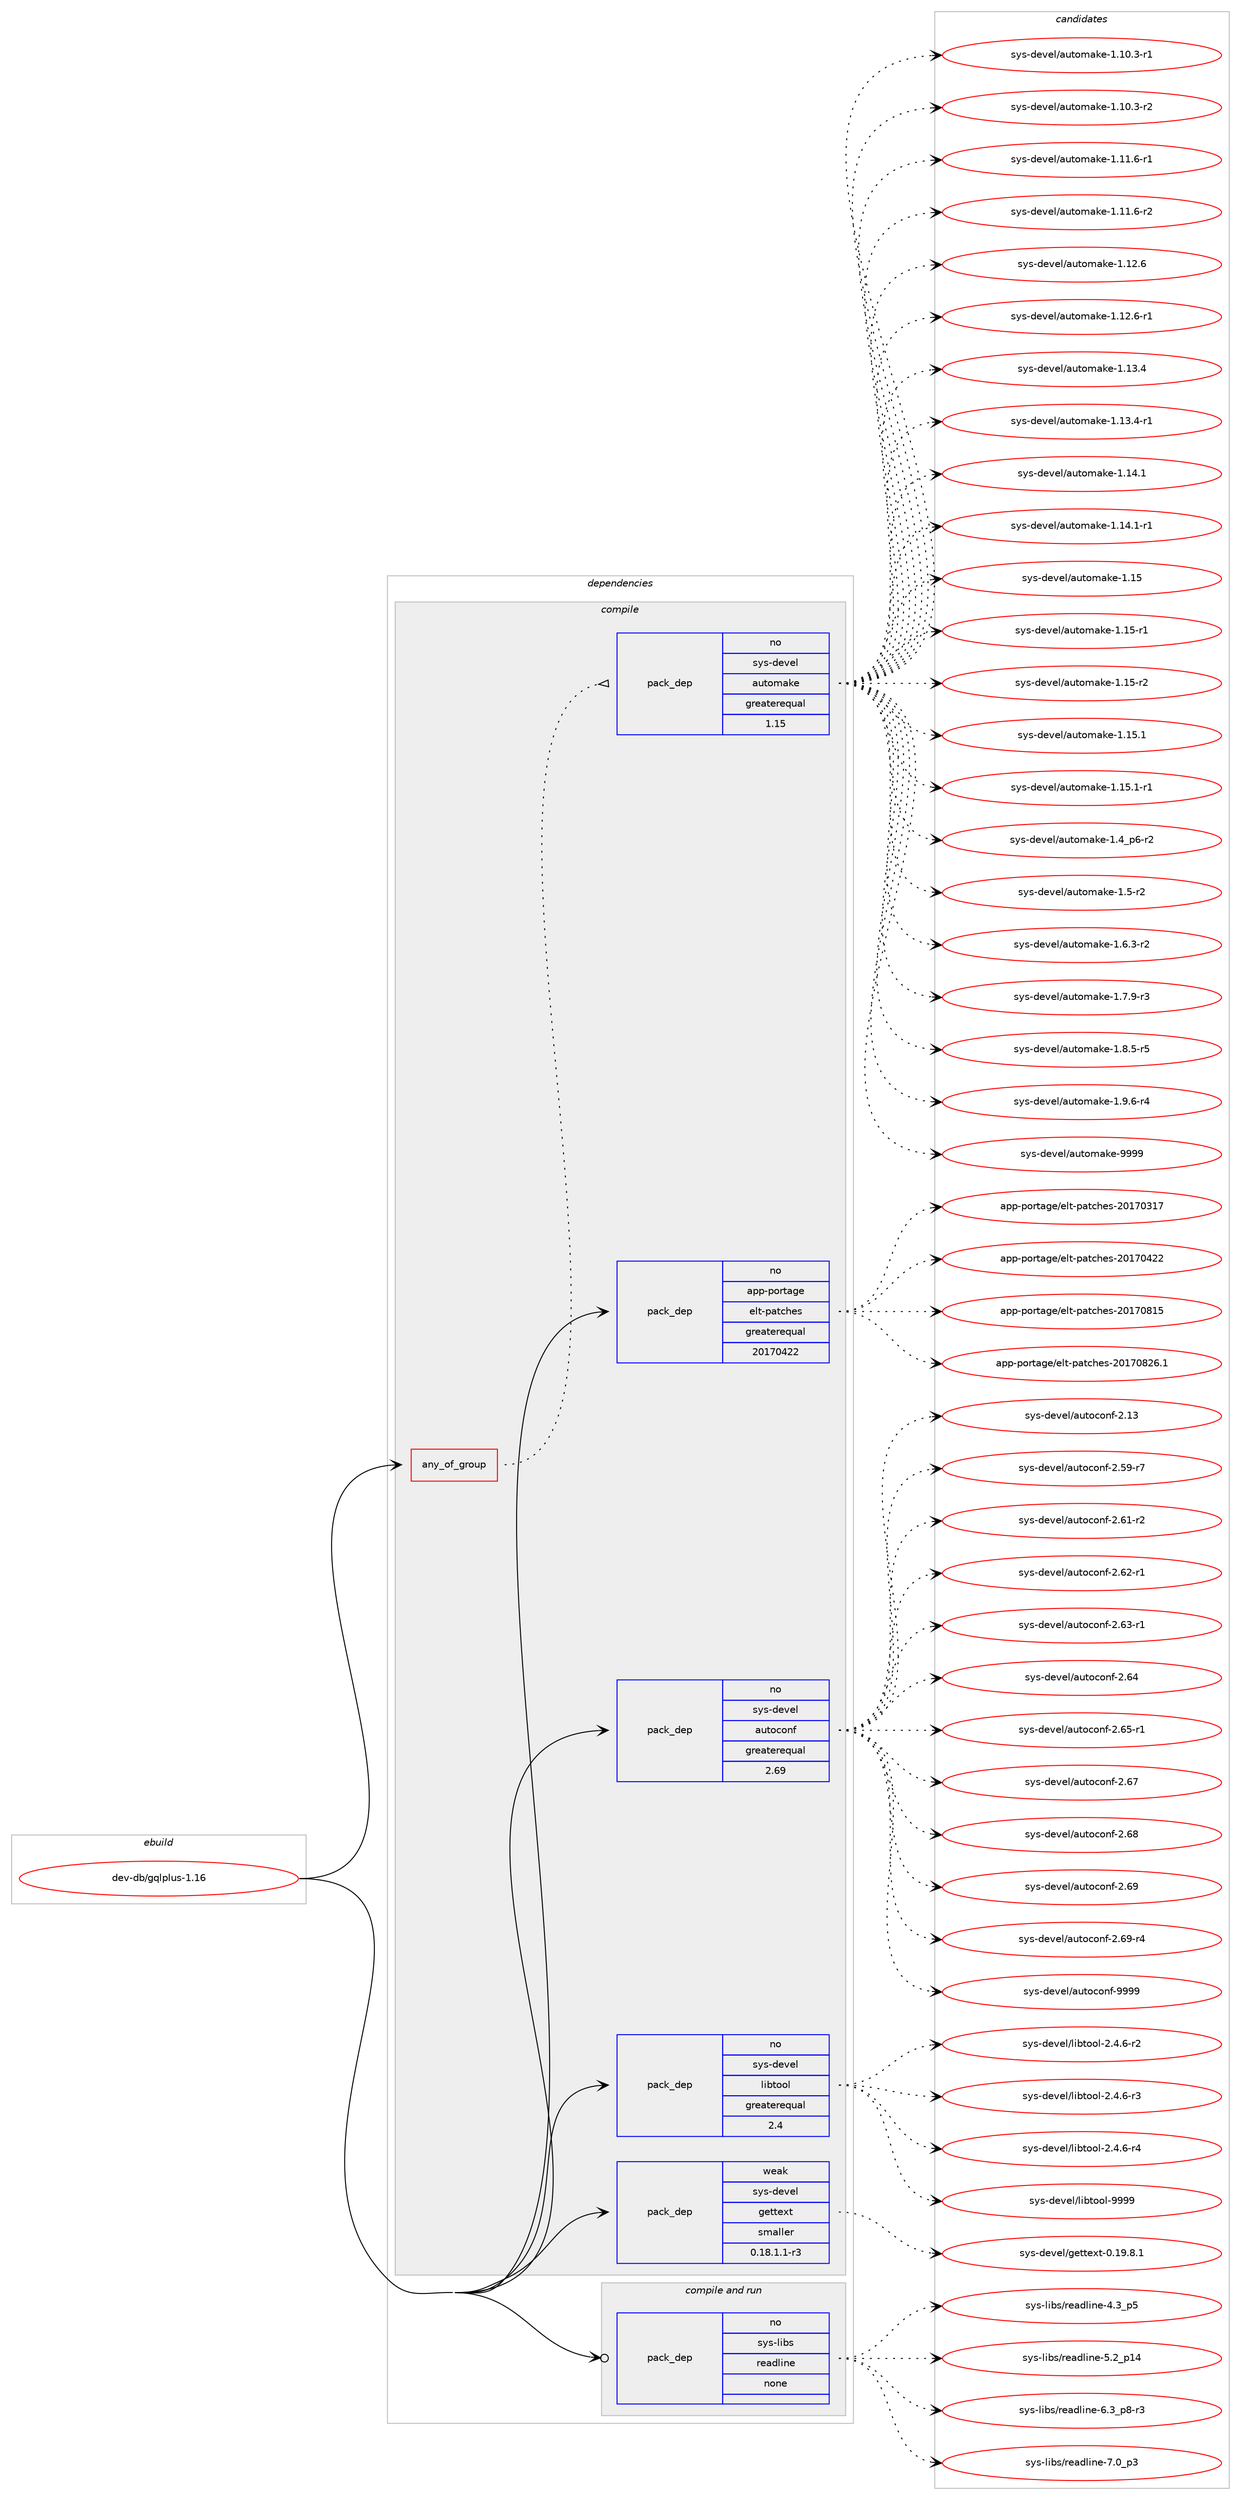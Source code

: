 digraph prolog {

# *************
# Graph options
# *************

newrank=true;
concentrate=true;
compound=true;
graph [rankdir=LR,fontname=Helvetica,fontsize=10,ranksep=1.5];#, ranksep=2.5, nodesep=0.2];
edge  [arrowhead=vee];
node  [fontname=Helvetica,fontsize=10];

# **********
# The ebuild
# **********

subgraph cluster_leftcol {
color=gray;
rank=same;
label=<<i>ebuild</i>>;
id [label="dev-db/gqlplus-1.16", color=red, width=4, href="../dev-db/gqlplus-1.16.svg"];
}

# ****************
# The dependencies
# ****************

subgraph cluster_midcol {
color=gray;
label=<<i>dependencies</i>>;
subgraph cluster_compile {
fillcolor="#eeeeee";
style=filled;
label=<<i>compile</i>>;
subgraph any1447 {
dependency66339 [label=<<TABLE BORDER="0" CELLBORDER="1" CELLSPACING="0" CELLPADDING="4"><TR><TD CELLPADDING="10">any_of_group</TD></TR></TABLE>>, shape=none, color=red];subgraph pack48921 {
dependency66340 [label=<<TABLE BORDER="0" CELLBORDER="1" CELLSPACING="0" CELLPADDING="4" WIDTH="220"><TR><TD ROWSPAN="6" CELLPADDING="30">pack_dep</TD></TR><TR><TD WIDTH="110">no</TD></TR><TR><TD>sys-devel</TD></TR><TR><TD>automake</TD></TR><TR><TD>greaterequal</TD></TR><TR><TD>1.15</TD></TR></TABLE>>, shape=none, color=blue];
}
dependency66339:e -> dependency66340:w [weight=20,style="dotted",arrowhead="oinv"];
}
id:e -> dependency66339:w [weight=20,style="solid",arrowhead="vee"];
subgraph pack48922 {
dependency66341 [label=<<TABLE BORDER="0" CELLBORDER="1" CELLSPACING="0" CELLPADDING="4" WIDTH="220"><TR><TD ROWSPAN="6" CELLPADDING="30">pack_dep</TD></TR><TR><TD WIDTH="110">no</TD></TR><TR><TD>app-portage</TD></TR><TR><TD>elt-patches</TD></TR><TR><TD>greaterequal</TD></TR><TR><TD>20170422</TD></TR></TABLE>>, shape=none, color=blue];
}
id:e -> dependency66341:w [weight=20,style="solid",arrowhead="vee"];
subgraph pack48923 {
dependency66342 [label=<<TABLE BORDER="0" CELLBORDER="1" CELLSPACING="0" CELLPADDING="4" WIDTH="220"><TR><TD ROWSPAN="6" CELLPADDING="30">pack_dep</TD></TR><TR><TD WIDTH="110">no</TD></TR><TR><TD>sys-devel</TD></TR><TR><TD>autoconf</TD></TR><TR><TD>greaterequal</TD></TR><TR><TD>2.69</TD></TR></TABLE>>, shape=none, color=blue];
}
id:e -> dependency66342:w [weight=20,style="solid",arrowhead="vee"];
subgraph pack48924 {
dependency66343 [label=<<TABLE BORDER="0" CELLBORDER="1" CELLSPACING="0" CELLPADDING="4" WIDTH="220"><TR><TD ROWSPAN="6" CELLPADDING="30">pack_dep</TD></TR><TR><TD WIDTH="110">no</TD></TR><TR><TD>sys-devel</TD></TR><TR><TD>libtool</TD></TR><TR><TD>greaterequal</TD></TR><TR><TD>2.4</TD></TR></TABLE>>, shape=none, color=blue];
}
id:e -> dependency66343:w [weight=20,style="solid",arrowhead="vee"];
subgraph pack48925 {
dependency66344 [label=<<TABLE BORDER="0" CELLBORDER="1" CELLSPACING="0" CELLPADDING="4" WIDTH="220"><TR><TD ROWSPAN="6" CELLPADDING="30">pack_dep</TD></TR><TR><TD WIDTH="110">weak</TD></TR><TR><TD>sys-devel</TD></TR><TR><TD>gettext</TD></TR><TR><TD>smaller</TD></TR><TR><TD>0.18.1.1-r3</TD></TR></TABLE>>, shape=none, color=blue];
}
id:e -> dependency66344:w [weight=20,style="solid",arrowhead="vee"];
}
subgraph cluster_compileandrun {
fillcolor="#eeeeee";
style=filled;
label=<<i>compile and run</i>>;
subgraph pack48926 {
dependency66345 [label=<<TABLE BORDER="0" CELLBORDER="1" CELLSPACING="0" CELLPADDING="4" WIDTH="220"><TR><TD ROWSPAN="6" CELLPADDING="30">pack_dep</TD></TR><TR><TD WIDTH="110">no</TD></TR><TR><TD>sys-libs</TD></TR><TR><TD>readline</TD></TR><TR><TD>none</TD></TR><TR><TD></TD></TR></TABLE>>, shape=none, color=blue];
}
id:e -> dependency66345:w [weight=20,style="solid",arrowhead="odotvee"];
}
subgraph cluster_run {
fillcolor="#eeeeee";
style=filled;
label=<<i>run</i>>;
}
}

# **************
# The candidates
# **************

subgraph cluster_choices {
rank=same;
color=gray;
label=<<i>candidates</i>>;

subgraph choice48921 {
color=black;
nodesep=1;
choice11512111545100101118101108479711711611110997107101454946494846514511449 [label="sys-devel/automake-1.10.3-r1", color=red, width=4,href="../sys-devel/automake-1.10.3-r1.svg"];
choice11512111545100101118101108479711711611110997107101454946494846514511450 [label="sys-devel/automake-1.10.3-r2", color=red, width=4,href="../sys-devel/automake-1.10.3-r2.svg"];
choice11512111545100101118101108479711711611110997107101454946494946544511449 [label="sys-devel/automake-1.11.6-r1", color=red, width=4,href="../sys-devel/automake-1.11.6-r1.svg"];
choice11512111545100101118101108479711711611110997107101454946494946544511450 [label="sys-devel/automake-1.11.6-r2", color=red, width=4,href="../sys-devel/automake-1.11.6-r2.svg"];
choice1151211154510010111810110847971171161111099710710145494649504654 [label="sys-devel/automake-1.12.6", color=red, width=4,href="../sys-devel/automake-1.12.6.svg"];
choice11512111545100101118101108479711711611110997107101454946495046544511449 [label="sys-devel/automake-1.12.6-r1", color=red, width=4,href="../sys-devel/automake-1.12.6-r1.svg"];
choice1151211154510010111810110847971171161111099710710145494649514652 [label="sys-devel/automake-1.13.4", color=red, width=4,href="../sys-devel/automake-1.13.4.svg"];
choice11512111545100101118101108479711711611110997107101454946495146524511449 [label="sys-devel/automake-1.13.4-r1", color=red, width=4,href="../sys-devel/automake-1.13.4-r1.svg"];
choice1151211154510010111810110847971171161111099710710145494649524649 [label="sys-devel/automake-1.14.1", color=red, width=4,href="../sys-devel/automake-1.14.1.svg"];
choice11512111545100101118101108479711711611110997107101454946495246494511449 [label="sys-devel/automake-1.14.1-r1", color=red, width=4,href="../sys-devel/automake-1.14.1-r1.svg"];
choice115121115451001011181011084797117116111109971071014549464953 [label="sys-devel/automake-1.15", color=red, width=4,href="../sys-devel/automake-1.15.svg"];
choice1151211154510010111810110847971171161111099710710145494649534511449 [label="sys-devel/automake-1.15-r1", color=red, width=4,href="../sys-devel/automake-1.15-r1.svg"];
choice1151211154510010111810110847971171161111099710710145494649534511450 [label="sys-devel/automake-1.15-r2", color=red, width=4,href="../sys-devel/automake-1.15-r2.svg"];
choice1151211154510010111810110847971171161111099710710145494649534649 [label="sys-devel/automake-1.15.1", color=red, width=4,href="../sys-devel/automake-1.15.1.svg"];
choice11512111545100101118101108479711711611110997107101454946495346494511449 [label="sys-devel/automake-1.15.1-r1", color=red, width=4,href="../sys-devel/automake-1.15.1-r1.svg"];
choice115121115451001011181011084797117116111109971071014549465295112544511450 [label="sys-devel/automake-1.4_p6-r2", color=red, width=4,href="../sys-devel/automake-1.4_p6-r2.svg"];
choice11512111545100101118101108479711711611110997107101454946534511450 [label="sys-devel/automake-1.5-r2", color=red, width=4,href="../sys-devel/automake-1.5-r2.svg"];
choice115121115451001011181011084797117116111109971071014549465446514511450 [label="sys-devel/automake-1.6.3-r2", color=red, width=4,href="../sys-devel/automake-1.6.3-r2.svg"];
choice115121115451001011181011084797117116111109971071014549465546574511451 [label="sys-devel/automake-1.7.9-r3", color=red, width=4,href="../sys-devel/automake-1.7.9-r3.svg"];
choice115121115451001011181011084797117116111109971071014549465646534511453 [label="sys-devel/automake-1.8.5-r5", color=red, width=4,href="../sys-devel/automake-1.8.5-r5.svg"];
choice115121115451001011181011084797117116111109971071014549465746544511452 [label="sys-devel/automake-1.9.6-r4", color=red, width=4,href="../sys-devel/automake-1.9.6-r4.svg"];
choice115121115451001011181011084797117116111109971071014557575757 [label="sys-devel/automake-9999", color=red, width=4,href="../sys-devel/automake-9999.svg"];
dependency66340:e -> choice11512111545100101118101108479711711611110997107101454946494846514511449:w [style=dotted,weight="100"];
dependency66340:e -> choice11512111545100101118101108479711711611110997107101454946494846514511450:w [style=dotted,weight="100"];
dependency66340:e -> choice11512111545100101118101108479711711611110997107101454946494946544511449:w [style=dotted,weight="100"];
dependency66340:e -> choice11512111545100101118101108479711711611110997107101454946494946544511450:w [style=dotted,weight="100"];
dependency66340:e -> choice1151211154510010111810110847971171161111099710710145494649504654:w [style=dotted,weight="100"];
dependency66340:e -> choice11512111545100101118101108479711711611110997107101454946495046544511449:w [style=dotted,weight="100"];
dependency66340:e -> choice1151211154510010111810110847971171161111099710710145494649514652:w [style=dotted,weight="100"];
dependency66340:e -> choice11512111545100101118101108479711711611110997107101454946495146524511449:w [style=dotted,weight="100"];
dependency66340:e -> choice1151211154510010111810110847971171161111099710710145494649524649:w [style=dotted,weight="100"];
dependency66340:e -> choice11512111545100101118101108479711711611110997107101454946495246494511449:w [style=dotted,weight="100"];
dependency66340:e -> choice115121115451001011181011084797117116111109971071014549464953:w [style=dotted,weight="100"];
dependency66340:e -> choice1151211154510010111810110847971171161111099710710145494649534511449:w [style=dotted,weight="100"];
dependency66340:e -> choice1151211154510010111810110847971171161111099710710145494649534511450:w [style=dotted,weight="100"];
dependency66340:e -> choice1151211154510010111810110847971171161111099710710145494649534649:w [style=dotted,weight="100"];
dependency66340:e -> choice11512111545100101118101108479711711611110997107101454946495346494511449:w [style=dotted,weight="100"];
dependency66340:e -> choice115121115451001011181011084797117116111109971071014549465295112544511450:w [style=dotted,weight="100"];
dependency66340:e -> choice11512111545100101118101108479711711611110997107101454946534511450:w [style=dotted,weight="100"];
dependency66340:e -> choice115121115451001011181011084797117116111109971071014549465446514511450:w [style=dotted,weight="100"];
dependency66340:e -> choice115121115451001011181011084797117116111109971071014549465546574511451:w [style=dotted,weight="100"];
dependency66340:e -> choice115121115451001011181011084797117116111109971071014549465646534511453:w [style=dotted,weight="100"];
dependency66340:e -> choice115121115451001011181011084797117116111109971071014549465746544511452:w [style=dotted,weight="100"];
dependency66340:e -> choice115121115451001011181011084797117116111109971071014557575757:w [style=dotted,weight="100"];
}
subgraph choice48922 {
color=black;
nodesep=1;
choice97112112451121111141169710310147101108116451129711699104101115455048495548514955 [label="app-portage/elt-patches-20170317", color=red, width=4,href="../app-portage/elt-patches-20170317.svg"];
choice97112112451121111141169710310147101108116451129711699104101115455048495548525050 [label="app-portage/elt-patches-20170422", color=red, width=4,href="../app-portage/elt-patches-20170422.svg"];
choice97112112451121111141169710310147101108116451129711699104101115455048495548564953 [label="app-portage/elt-patches-20170815", color=red, width=4,href="../app-portage/elt-patches-20170815.svg"];
choice971121124511211111411697103101471011081164511297116991041011154550484955485650544649 [label="app-portage/elt-patches-20170826.1", color=red, width=4,href="../app-portage/elt-patches-20170826.1.svg"];
dependency66341:e -> choice97112112451121111141169710310147101108116451129711699104101115455048495548514955:w [style=dotted,weight="100"];
dependency66341:e -> choice97112112451121111141169710310147101108116451129711699104101115455048495548525050:w [style=dotted,weight="100"];
dependency66341:e -> choice97112112451121111141169710310147101108116451129711699104101115455048495548564953:w [style=dotted,weight="100"];
dependency66341:e -> choice971121124511211111411697103101471011081164511297116991041011154550484955485650544649:w [style=dotted,weight="100"];
}
subgraph choice48923 {
color=black;
nodesep=1;
choice115121115451001011181011084797117116111991111101024550464951 [label="sys-devel/autoconf-2.13", color=red, width=4,href="../sys-devel/autoconf-2.13.svg"];
choice1151211154510010111810110847971171161119911111010245504653574511455 [label="sys-devel/autoconf-2.59-r7", color=red, width=4,href="../sys-devel/autoconf-2.59-r7.svg"];
choice1151211154510010111810110847971171161119911111010245504654494511450 [label="sys-devel/autoconf-2.61-r2", color=red, width=4,href="../sys-devel/autoconf-2.61-r2.svg"];
choice1151211154510010111810110847971171161119911111010245504654504511449 [label="sys-devel/autoconf-2.62-r1", color=red, width=4,href="../sys-devel/autoconf-2.62-r1.svg"];
choice1151211154510010111810110847971171161119911111010245504654514511449 [label="sys-devel/autoconf-2.63-r1", color=red, width=4,href="../sys-devel/autoconf-2.63-r1.svg"];
choice115121115451001011181011084797117116111991111101024550465452 [label="sys-devel/autoconf-2.64", color=red, width=4,href="../sys-devel/autoconf-2.64.svg"];
choice1151211154510010111810110847971171161119911111010245504654534511449 [label="sys-devel/autoconf-2.65-r1", color=red, width=4,href="../sys-devel/autoconf-2.65-r1.svg"];
choice115121115451001011181011084797117116111991111101024550465455 [label="sys-devel/autoconf-2.67", color=red, width=4,href="../sys-devel/autoconf-2.67.svg"];
choice115121115451001011181011084797117116111991111101024550465456 [label="sys-devel/autoconf-2.68", color=red, width=4,href="../sys-devel/autoconf-2.68.svg"];
choice115121115451001011181011084797117116111991111101024550465457 [label="sys-devel/autoconf-2.69", color=red, width=4,href="../sys-devel/autoconf-2.69.svg"];
choice1151211154510010111810110847971171161119911111010245504654574511452 [label="sys-devel/autoconf-2.69-r4", color=red, width=4,href="../sys-devel/autoconf-2.69-r4.svg"];
choice115121115451001011181011084797117116111991111101024557575757 [label="sys-devel/autoconf-9999", color=red, width=4,href="../sys-devel/autoconf-9999.svg"];
dependency66342:e -> choice115121115451001011181011084797117116111991111101024550464951:w [style=dotted,weight="100"];
dependency66342:e -> choice1151211154510010111810110847971171161119911111010245504653574511455:w [style=dotted,weight="100"];
dependency66342:e -> choice1151211154510010111810110847971171161119911111010245504654494511450:w [style=dotted,weight="100"];
dependency66342:e -> choice1151211154510010111810110847971171161119911111010245504654504511449:w [style=dotted,weight="100"];
dependency66342:e -> choice1151211154510010111810110847971171161119911111010245504654514511449:w [style=dotted,weight="100"];
dependency66342:e -> choice115121115451001011181011084797117116111991111101024550465452:w [style=dotted,weight="100"];
dependency66342:e -> choice1151211154510010111810110847971171161119911111010245504654534511449:w [style=dotted,weight="100"];
dependency66342:e -> choice115121115451001011181011084797117116111991111101024550465455:w [style=dotted,weight="100"];
dependency66342:e -> choice115121115451001011181011084797117116111991111101024550465456:w [style=dotted,weight="100"];
dependency66342:e -> choice115121115451001011181011084797117116111991111101024550465457:w [style=dotted,weight="100"];
dependency66342:e -> choice1151211154510010111810110847971171161119911111010245504654574511452:w [style=dotted,weight="100"];
dependency66342:e -> choice115121115451001011181011084797117116111991111101024557575757:w [style=dotted,weight="100"];
}
subgraph choice48924 {
color=black;
nodesep=1;
choice1151211154510010111810110847108105981161111111084550465246544511450 [label="sys-devel/libtool-2.4.6-r2", color=red, width=4,href="../sys-devel/libtool-2.4.6-r2.svg"];
choice1151211154510010111810110847108105981161111111084550465246544511451 [label="sys-devel/libtool-2.4.6-r3", color=red, width=4,href="../sys-devel/libtool-2.4.6-r3.svg"];
choice1151211154510010111810110847108105981161111111084550465246544511452 [label="sys-devel/libtool-2.4.6-r4", color=red, width=4,href="../sys-devel/libtool-2.4.6-r4.svg"];
choice1151211154510010111810110847108105981161111111084557575757 [label="sys-devel/libtool-9999", color=red, width=4,href="../sys-devel/libtool-9999.svg"];
dependency66343:e -> choice1151211154510010111810110847108105981161111111084550465246544511450:w [style=dotted,weight="100"];
dependency66343:e -> choice1151211154510010111810110847108105981161111111084550465246544511451:w [style=dotted,weight="100"];
dependency66343:e -> choice1151211154510010111810110847108105981161111111084550465246544511452:w [style=dotted,weight="100"];
dependency66343:e -> choice1151211154510010111810110847108105981161111111084557575757:w [style=dotted,weight="100"];
}
subgraph choice48925 {
color=black;
nodesep=1;
choice1151211154510010111810110847103101116116101120116454846495746564649 [label="sys-devel/gettext-0.19.8.1", color=red, width=4,href="../sys-devel/gettext-0.19.8.1.svg"];
dependency66344:e -> choice1151211154510010111810110847103101116116101120116454846495746564649:w [style=dotted,weight="100"];
}
subgraph choice48926 {
color=black;
nodesep=1;
choice11512111545108105981154711410197100108105110101455246519511253 [label="sys-libs/readline-4.3_p5", color=red, width=4,href="../sys-libs/readline-4.3_p5.svg"];
choice1151211154510810598115471141019710010810511010145534650951124952 [label="sys-libs/readline-5.2_p14", color=red, width=4,href="../sys-libs/readline-5.2_p14.svg"];
choice115121115451081059811547114101971001081051101014554465195112564511451 [label="sys-libs/readline-6.3_p8-r3", color=red, width=4,href="../sys-libs/readline-6.3_p8-r3.svg"];
choice11512111545108105981154711410197100108105110101455546489511251 [label="sys-libs/readline-7.0_p3", color=red, width=4,href="../sys-libs/readline-7.0_p3.svg"];
dependency66345:e -> choice11512111545108105981154711410197100108105110101455246519511253:w [style=dotted,weight="100"];
dependency66345:e -> choice1151211154510810598115471141019710010810511010145534650951124952:w [style=dotted,weight="100"];
dependency66345:e -> choice115121115451081059811547114101971001081051101014554465195112564511451:w [style=dotted,weight="100"];
dependency66345:e -> choice11512111545108105981154711410197100108105110101455546489511251:w [style=dotted,weight="100"];
}
}

}
